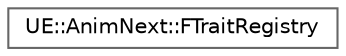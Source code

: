 digraph "Graphical Class Hierarchy"
{
 // INTERACTIVE_SVG=YES
 // LATEX_PDF_SIZE
  bgcolor="transparent";
  edge [fontname=Helvetica,fontsize=10,labelfontname=Helvetica,labelfontsize=10];
  node [fontname=Helvetica,fontsize=10,shape=box,height=0.2,width=0.4];
  rankdir="LR";
  Node0 [id="Node000000",label="UE::AnimNext::FTraitRegistry",height=0.2,width=0.4,color="grey40", fillcolor="white", style="filled",URL="$da/d43/structUE_1_1AnimNext_1_1FTraitRegistry.html",tooltip="FTraitRegistry."];
}

